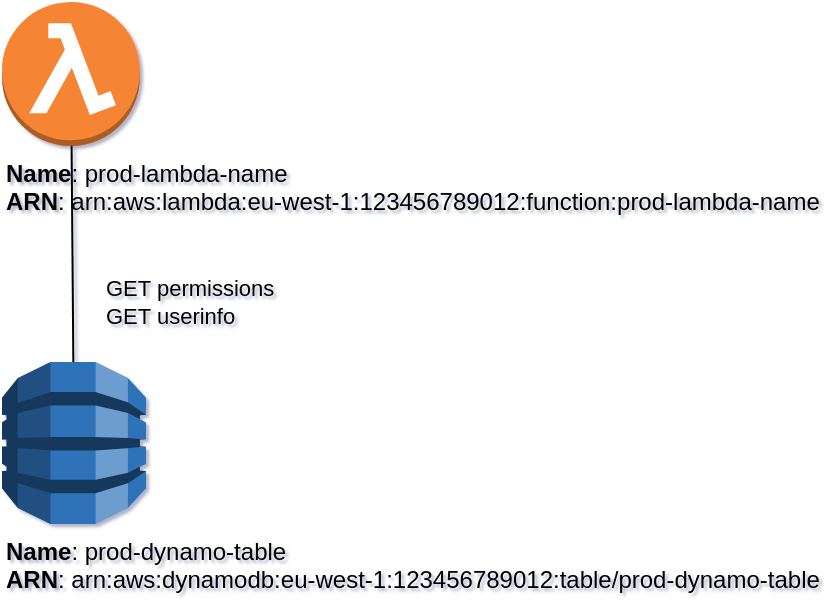 <mxfile type="MultiCloud"><diagram id="diagram_1" name="AWS components"><mxGraphModel dx="1015" dy="661" grid="1" gridSize="10" guides="1" tooltips="1" connect="1" arrows="1" fold="1" page="1" pageScale="1" pageWidth="850" pageHeight="1100" math="0" shadow="1"><root><mxCell id="0" /><mxCell id="1" parent="0" /><mxCell id="vertex:lambda_function:arn:aws:lambda:eu-west-1:123456789012:function:prod-lambda-name" value="&lt;b&gt;Name&lt;/b&gt;: prod-lambda-name&lt;BR&gt;&lt;b&gt;ARN&lt;/b&gt;: arn:aws:lambda:eu-west-1:123456789012:function:prod-lambda-name" style="verticalLabelPosition=bottom;verticalAlign=top;aspect=fixed;align=left;pointerEvents=1;shape=mxgraph.aws3.lambda_function;prIcon=server;fillColor=#F58534;gradientColor=none;html=1;" parent="1" vertex="1"><mxGeometry width="69" height="72" as="geometry" x="60" y="-40" /></mxCell><mxCell id="vertex:dynamo:arn:aws:dynamodb:eu-west-1:123456789012:table/prod-dynamo-table" value="&lt;b&gt;Name&lt;/b&gt;: prod-dynamo-table&lt;BR&gt;&lt;b&gt;ARN&lt;/b&gt;: arn:aws:dynamodb:eu-west-1:123456789012:table/prod-dynamo-table" style="outlineConnect=0;dashed=0;verticalLabelPosition=bottom;verticalAlign=top;align=left;html=1;shape=mxgraph.aws3.dynamo_db;fillColor=#2E73B8;gradientColor=none;" parent="1" vertex="1"><mxGeometry width="72" height="81" as="geometry" x="60" y="140" /></mxCell><mxCell id="edge:lambda_function:arn:aws:lambda:eu-west-1:123456789012:function:prod-lambda-name:to:dynamo:arn:aws:dynamodb:eu-west-1:123456789012:table/prod-dynamo-table" style="endFill=0;endArrow=none;endArrow=none;" parent="1" source="vertex:lambda_function:arn:aws:lambda:eu-west-1:123456789012:function:prod-lambda-name" target="vertex:dynamo:arn:aws:dynamodb:eu-west-1:123456789012:table/prod-dynamo-table" edge="2"><mxGeometry as="geometry" /></mxCell><mxCell id="label:lambda_function:arn:aws:lambda:eu-west-1:123456789012:function:prod-lambda-name:to:dynamo:arn:aws:dynamodb:eu-west-1:123456789012:table/prod-dynamo-table" value="GET permissions&lt;BR&gt;GET userinfo" style="edgeLabel;html=1;align=left;verticalAlign=middle;resizable=0;points=[];labelBackgroundColor=none;" parent="edge:lambda_function:arn:aws:lambda:eu-west-1:123456789012:function:prod-lambda-name:to:dynamo:arn:aws:dynamodb:eu-west-1:123456789012:table/prod-dynamo-table" vertex="1" connectable="0"><mxGeometry relative="1" as="geometry"><mxPoint as="offset" x="15" y="24" /></mxGeometry></mxCell></root></mxGraphModel></diagram></mxfile>